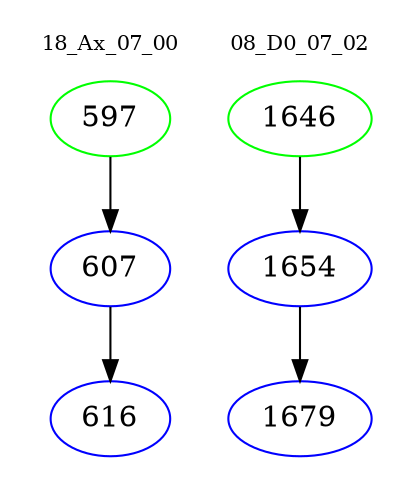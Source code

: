 digraph{
subgraph cluster_0 {
color = white
label = "18_Ax_07_00";
fontsize=10;
T0_597 [label="597", color="green"]
T0_597 -> T0_607 [color="black"]
T0_607 [label="607", color="blue"]
T0_607 -> T0_616 [color="black"]
T0_616 [label="616", color="blue"]
}
subgraph cluster_1 {
color = white
label = "08_D0_07_02";
fontsize=10;
T1_1646 [label="1646", color="green"]
T1_1646 -> T1_1654 [color="black"]
T1_1654 [label="1654", color="blue"]
T1_1654 -> T1_1679 [color="black"]
T1_1679 [label="1679", color="blue"]
}
}
